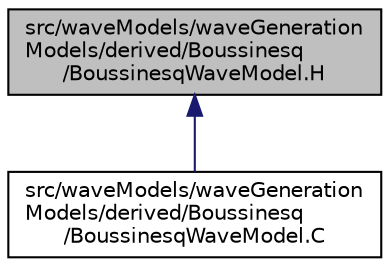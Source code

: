 digraph "src/waveModels/waveGenerationModels/derived/Boussinesq/BoussinesqWaveModel.H"
{
  bgcolor="transparent";
  edge [fontname="Helvetica",fontsize="10",labelfontname="Helvetica",labelfontsize="10"];
  node [fontname="Helvetica",fontsize="10",shape=record];
  Node1 [label="src/waveModels/waveGeneration\lModels/derived/Boussinesq\l/BoussinesqWaveModel.H",height=0.2,width=0.4,color="black", fillcolor="grey75", style="filled" fontcolor="black"];
  Node1 -> Node2 [dir="back",color="midnightblue",fontsize="10",style="solid",fontname="Helvetica"];
  Node2 [label="src/waveModels/waveGeneration\lModels/derived/Boussinesq\l/BoussinesqWaveModel.C",height=0.2,width=0.4,color="black",URL="$BoussinesqWaveModel_8C.html"];
}
